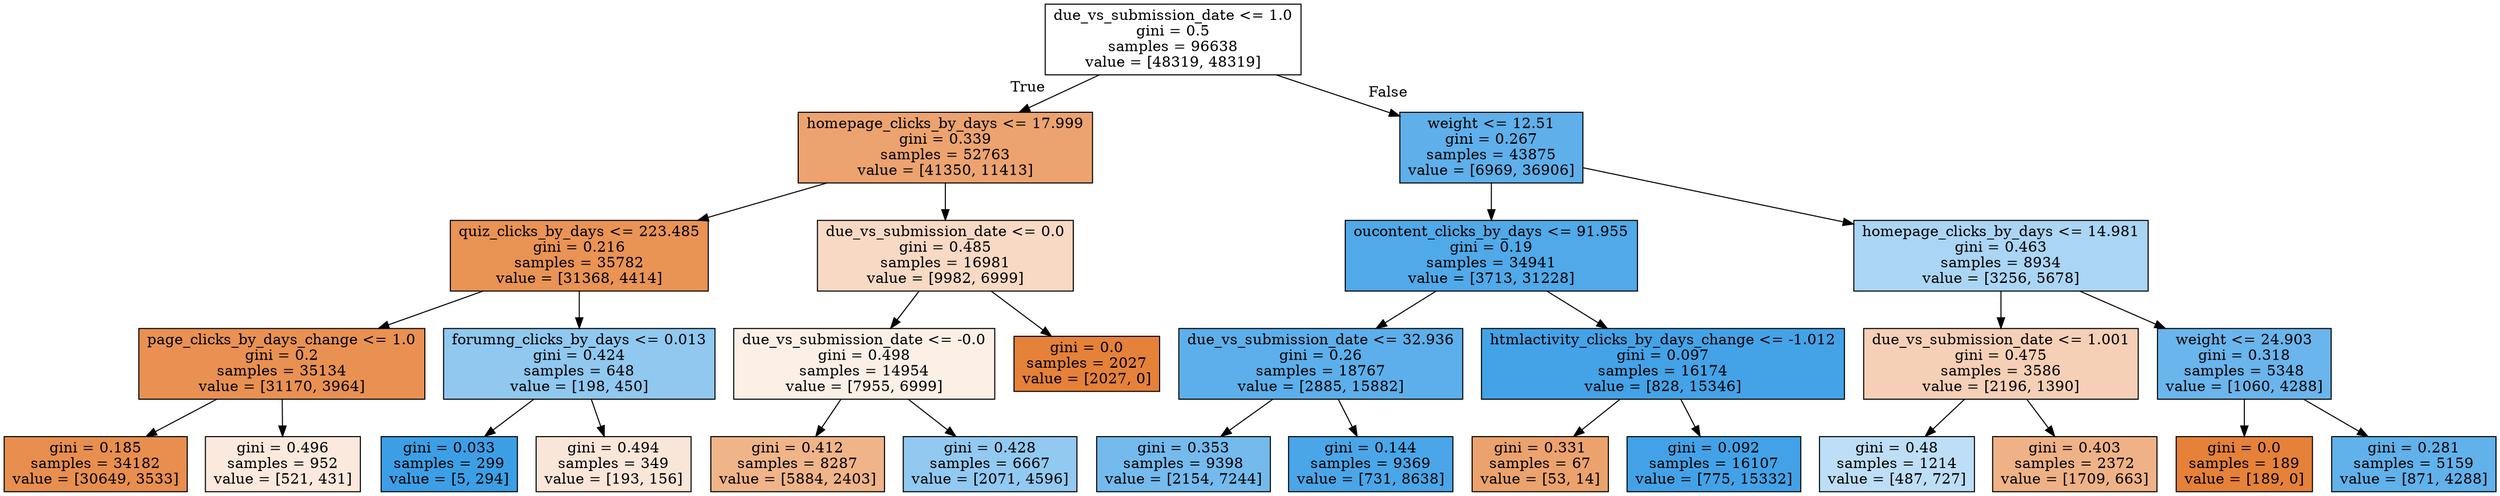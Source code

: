 digraph Tree {
node [shape=box, style="filled", color="black"] ;
0 [label="due_vs_submission_date <= 1.0\ngini = 0.5\nsamples = 96638\nvalue = [48319, 48319]", fillcolor="#e5813900"] ;
1 [label="homepage_clicks_by_days <= 17.999\ngini = 0.339\nsamples = 52763\nvalue = [41350, 11413]", fillcolor="#e58139b9"] ;
0 -> 1 [labeldistance=2.5, labelangle=45, headlabel="True"] ;
2 [label="quiz_clicks_by_days <= 223.485\ngini = 0.216\nsamples = 35782\nvalue = [31368, 4414]", fillcolor="#e58139db"] ;
1 -> 2 ;
3 [label="page_clicks_by_days_change <= 1.0\ngini = 0.2\nsamples = 35134\nvalue = [31170, 3964]", fillcolor="#e58139df"] ;
2 -> 3 ;
4 [label="gini = 0.185\nsamples = 34182\nvalue = [30649, 3533]", fillcolor="#e58139e2"] ;
3 -> 4 ;
5 [label="gini = 0.496\nsamples = 952\nvalue = [521, 431]", fillcolor="#e581392c"] ;
3 -> 5 ;
6 [label="forumng_clicks_by_days <= 0.013\ngini = 0.424\nsamples = 648\nvalue = [198, 450]", fillcolor="#399de58f"] ;
2 -> 6 ;
7 [label="gini = 0.033\nsamples = 299\nvalue = [5, 294]", fillcolor="#399de5fb"] ;
6 -> 7 ;
8 [label="gini = 0.494\nsamples = 349\nvalue = [193, 156]", fillcolor="#e5813931"] ;
6 -> 8 ;
9 [label="due_vs_submission_date <= 0.0\ngini = 0.485\nsamples = 16981\nvalue = [9982, 6999]", fillcolor="#e581394c"] ;
1 -> 9 ;
10 [label="due_vs_submission_date <= -0.0\ngini = 0.498\nsamples = 14954\nvalue = [7955, 6999]", fillcolor="#e581391f"] ;
9 -> 10 ;
11 [label="gini = 0.412\nsamples = 8287\nvalue = [5884, 2403]", fillcolor="#e5813997"] ;
10 -> 11 ;
12 [label="gini = 0.428\nsamples = 6667\nvalue = [2071, 4596]", fillcolor="#399de58c"] ;
10 -> 12 ;
13 [label="gini = 0.0\nsamples = 2027\nvalue = [2027, 0]", fillcolor="#e58139ff"] ;
9 -> 13 ;
14 [label="weight <= 12.51\ngini = 0.267\nsamples = 43875\nvalue = [6969, 36906]", fillcolor="#399de5cf"] ;
0 -> 14 [labeldistance=2.5, labelangle=-45, headlabel="False"] ;
15 [label="oucontent_clicks_by_days <= 91.955\ngini = 0.19\nsamples = 34941\nvalue = [3713, 31228]", fillcolor="#399de5e1"] ;
14 -> 15 ;
16 [label="due_vs_submission_date <= 32.936\ngini = 0.26\nsamples = 18767\nvalue = [2885, 15882]", fillcolor="#399de5d1"] ;
15 -> 16 ;
17 [label="gini = 0.353\nsamples = 9398\nvalue = [2154, 7244]", fillcolor="#399de5b3"] ;
16 -> 17 ;
18 [label="gini = 0.144\nsamples = 9369\nvalue = [731, 8638]", fillcolor="#399de5e9"] ;
16 -> 18 ;
19 [label="htmlactivity_clicks_by_days_change <= -1.012\ngini = 0.097\nsamples = 16174\nvalue = [828, 15346]", fillcolor="#399de5f1"] ;
15 -> 19 ;
20 [label="gini = 0.331\nsamples = 67\nvalue = [53, 14]", fillcolor="#e58139bc"] ;
19 -> 20 ;
21 [label="gini = 0.092\nsamples = 16107\nvalue = [775, 15332]", fillcolor="#399de5f2"] ;
19 -> 21 ;
22 [label="homepage_clicks_by_days <= 14.981\ngini = 0.463\nsamples = 8934\nvalue = [3256, 5678]", fillcolor="#399de56d"] ;
14 -> 22 ;
23 [label="due_vs_submission_date <= 1.001\ngini = 0.475\nsamples = 3586\nvalue = [2196, 1390]", fillcolor="#e581395e"] ;
22 -> 23 ;
24 [label="gini = 0.48\nsamples = 1214\nvalue = [487, 727]", fillcolor="#399de554"] ;
23 -> 24 ;
25 [label="gini = 0.403\nsamples = 2372\nvalue = [1709, 663]", fillcolor="#e581399c"] ;
23 -> 25 ;
26 [label="weight <= 24.903\ngini = 0.318\nsamples = 5348\nvalue = [1060, 4288]", fillcolor="#399de5c0"] ;
22 -> 26 ;
27 [label="gini = 0.0\nsamples = 189\nvalue = [189, 0]", fillcolor="#e58139ff"] ;
26 -> 27 ;
28 [label="gini = 0.281\nsamples = 5159\nvalue = [871, 4288]", fillcolor="#399de5cb"] ;
26 -> 28 ;
}